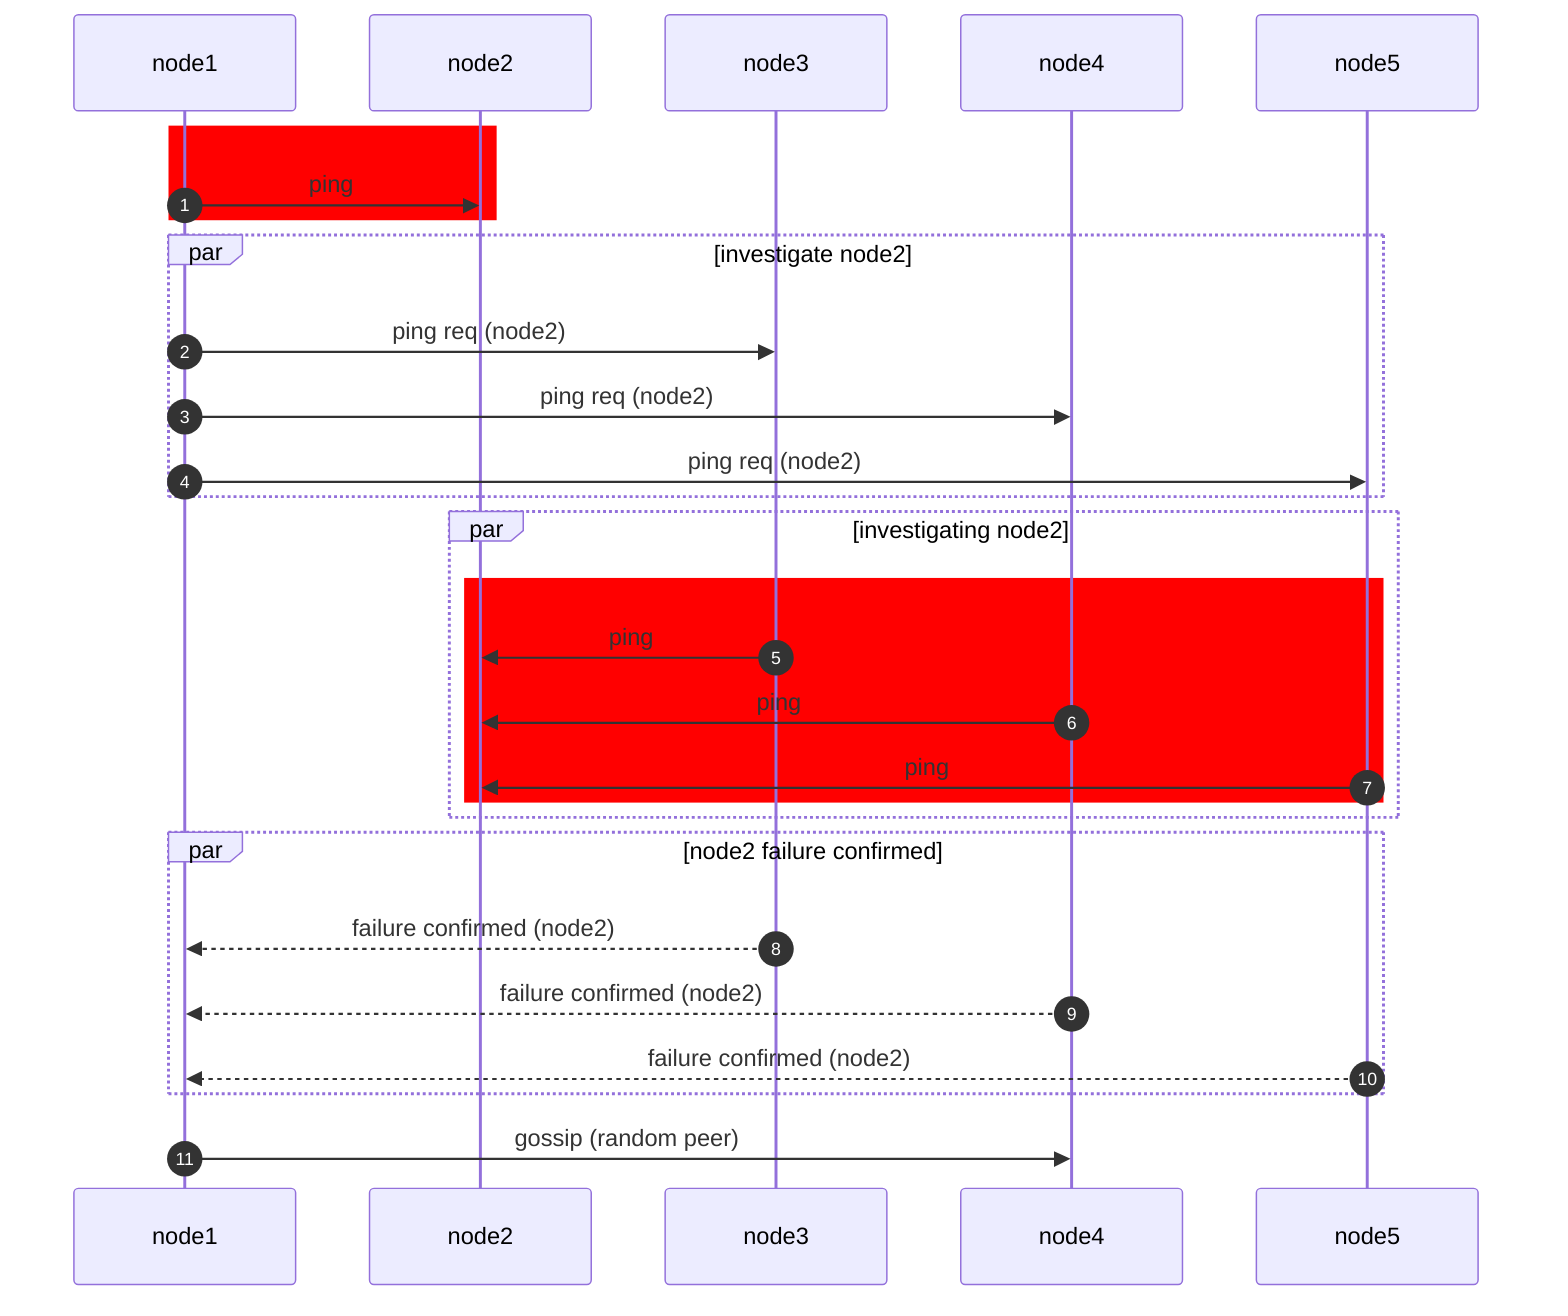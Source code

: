 sequenceDiagram
	participant node1
	participant node2
	participant node3
	participant node4
	participant node5
	autonumber
	rect rgba(255,0,0)
		node1->>node2: ping
	end
	par investigate node2
		node1->>node3: ping req (node2)
		node1->>node4: ping req (node2)
		node1->>node5: ping req (node2)
	end
	par investigating node2
		rect rgba(255,0,0)
			node3->>node2: ping
			node4->>node2: ping
			node5->>node2: ping
		end
	end
	par node2 failure confirmed
		node3-->>node1: failure confirmed (node2)
		node4-->>node1: failure confirmed (node2)
		node5-->>node1: failure confirmed (node2)
	end
	node1->>node4: gossip (random peer)